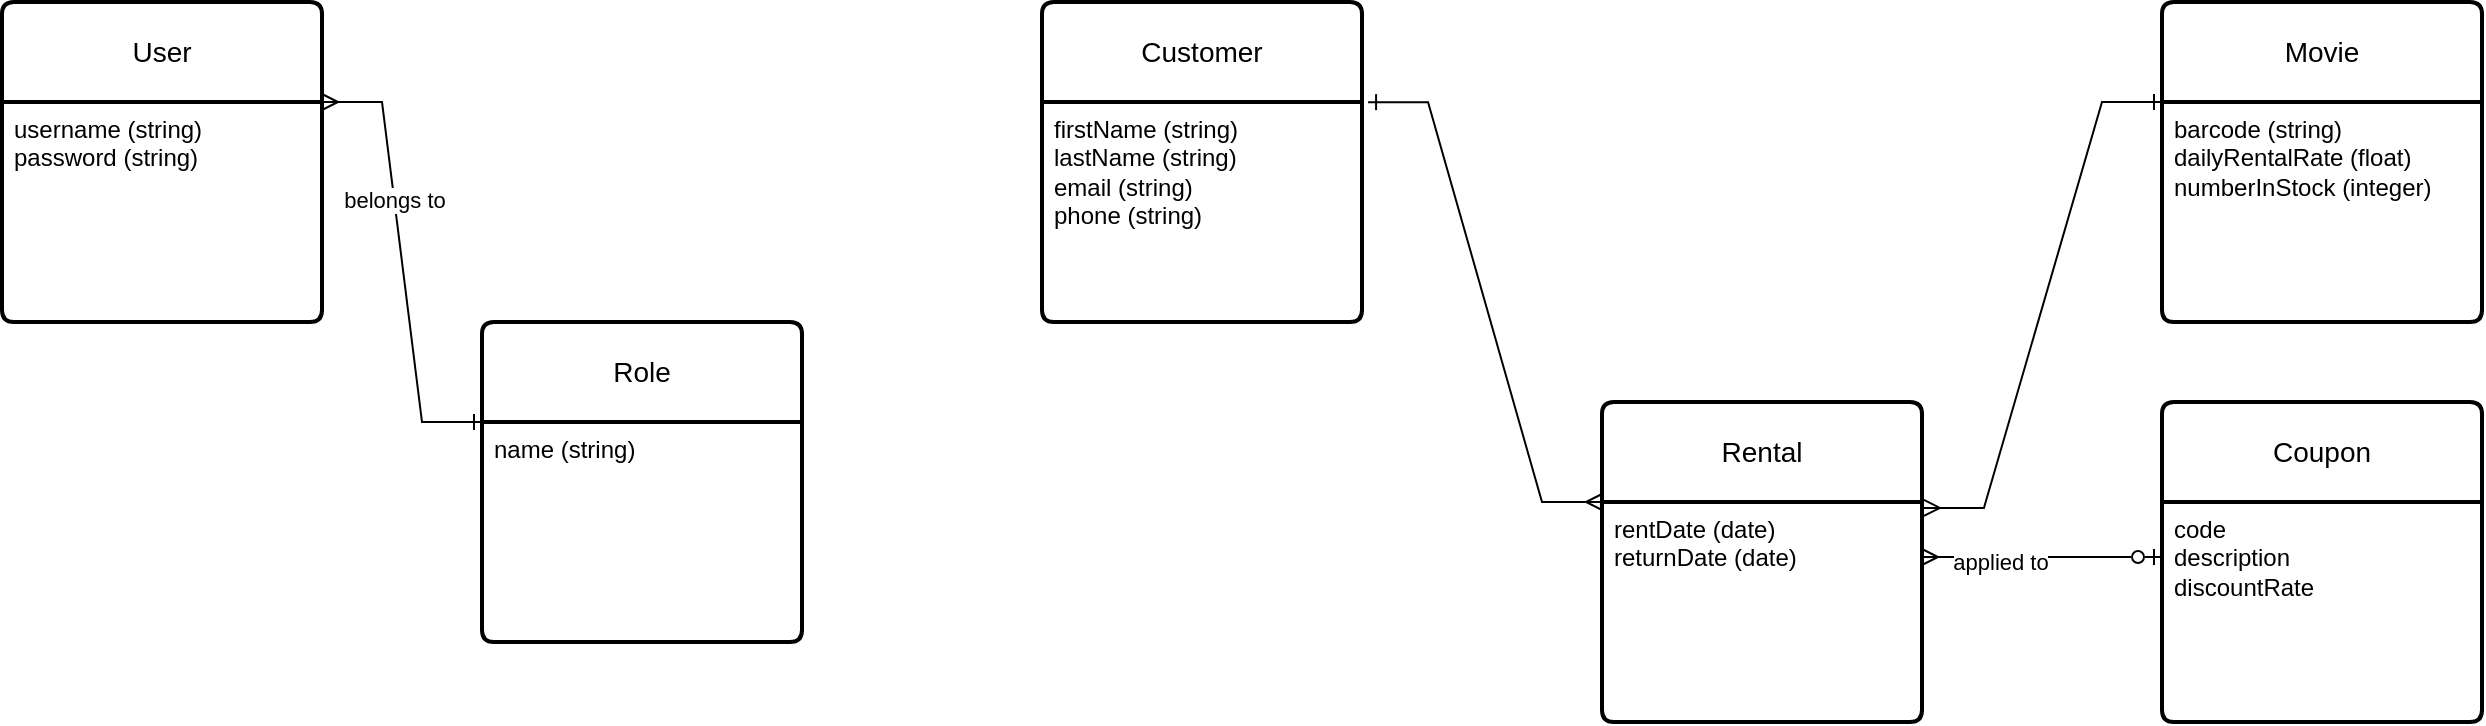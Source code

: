 <mxfile version="27.1.6">
  <diagram name="Page-1" id="iJsrHHqGiBe0oFIkWAg0">
    <mxGraphModel dx="1426" dy="785" grid="1" gridSize="10" guides="1" tooltips="1" connect="1" arrows="1" fold="1" page="1" pageScale="1" pageWidth="850" pageHeight="1100" math="0" shadow="0">
      <root>
        <mxCell id="0" />
        <mxCell id="1" parent="0" />
        <mxCell id="S5pIdJD9PPuddAFpVaeI-1" value="User" style="swimlane;childLayout=stackLayout;horizontal=1;startSize=50;horizontalStack=0;rounded=1;fontSize=14;fontStyle=0;strokeWidth=2;resizeParent=0;resizeLast=1;shadow=0;dashed=0;align=center;arcSize=4;whiteSpace=wrap;html=1;" vertex="1" parent="1">
          <mxGeometry x="80" y="80" width="160" height="160" as="geometry" />
        </mxCell>
        <mxCell id="S5pIdJD9PPuddAFpVaeI-2" value="username (string)&amp;nbsp;&lt;div&gt;password&lt;span style=&quot;background-color: transparent; color: light-dark(rgb(0, 0, 0), rgb(255, 255, 255));&quot;&gt;&amp;nbsp;&lt;/span&gt;&lt;span style=&quot;background-color: transparent; color: light-dark(rgb(0, 0, 0), rgb(255, 255, 255));&quot;&gt;(string)&lt;/span&gt;&lt;/div&gt;" style="align=left;strokeColor=none;fillColor=none;spacingLeft=4;spacingRight=4;fontSize=12;verticalAlign=top;resizable=0;rotatable=0;part=1;html=1;whiteSpace=wrap;" vertex="1" parent="S5pIdJD9PPuddAFpVaeI-1">
          <mxGeometry y="50" width="160" height="110" as="geometry" />
        </mxCell>
        <mxCell id="S5pIdJD9PPuddAFpVaeI-11" value="" style="edgeStyle=entityRelationEdgeStyle;fontSize=12;html=1;endArrow=ERone;startArrow=ERmany;rounded=0;exitX=1;exitY=0;exitDx=0;exitDy=0;entryX=0;entryY=0;entryDx=0;entryDy=0;endFill=0;" edge="1" parent="1" source="S5pIdJD9PPuddAFpVaeI-2" target="S5pIdJD9PPuddAFpVaeI-33">
          <mxGeometry width="100" height="100" relative="1" as="geometry">
            <mxPoint x="490" y="130" as="sourcePoint" />
            <mxPoint x="590" y="30" as="targetPoint" />
          </mxGeometry>
        </mxCell>
        <mxCell id="S5pIdJD9PPuddAFpVaeI-12" value="belongs to" style="edgeLabel;html=1;align=center;verticalAlign=middle;resizable=0;points=[];" vertex="1" connectable="0" parent="S5pIdJD9PPuddAFpVaeI-11">
          <mxGeometry x="-0.283" relative="1" as="geometry">
            <mxPoint as="offset" />
          </mxGeometry>
        </mxCell>
        <mxCell id="S5pIdJD9PPuddAFpVaeI-13" value="Customer" style="swimlane;childLayout=stackLayout;horizontal=1;startSize=50;horizontalStack=0;rounded=1;fontSize=14;fontStyle=0;strokeWidth=2;resizeParent=0;resizeLast=1;shadow=0;dashed=0;align=center;arcSize=4;whiteSpace=wrap;html=1;" vertex="1" parent="1">
          <mxGeometry x="600" y="80" width="160" height="160" as="geometry" />
        </mxCell>
        <mxCell id="S5pIdJD9PPuddAFpVaeI-14" value="firstName&amp;nbsp;(string)&lt;br&gt;&lt;div&gt;&lt;span style=&quot;background-color: transparent; color: light-dark(rgb(0, 0, 0), rgb(255, 255, 255));&quot;&gt;lastName&amp;nbsp;(string)&lt;/span&gt;&amp;nbsp;&lt;div&gt;email&lt;span style=&quot;background-color: transparent; color: light-dark(rgb(0, 0, 0), rgb(255, 255, 255));&quot;&gt;&amp;nbsp;&lt;/span&gt;&lt;span style=&quot;background-color: transparent; color: light-dark(rgb(0, 0, 0), rgb(255, 255, 255));&quot;&gt;(string)&lt;/span&gt;&lt;/div&gt;&lt;div&gt;phone&lt;span style=&quot;background-color: transparent; color: light-dark(rgb(0, 0, 0), rgb(255, 255, 255));&quot;&gt;&amp;nbsp;&lt;/span&gt;&lt;span style=&quot;background-color: transparent; color: light-dark(rgb(0, 0, 0), rgb(255, 255, 255));&quot;&gt;(string)&lt;/span&gt;&lt;/div&gt;&lt;/div&gt;" style="align=left;strokeColor=none;fillColor=none;spacingLeft=4;spacingRight=4;fontSize=12;verticalAlign=top;resizable=0;rotatable=0;part=1;html=1;whiteSpace=wrap;" vertex="1" parent="S5pIdJD9PPuddAFpVaeI-13">
          <mxGeometry y="50" width="160" height="110" as="geometry" />
        </mxCell>
        <mxCell id="S5pIdJD9PPuddAFpVaeI-15" value="Movie" style="swimlane;childLayout=stackLayout;horizontal=1;startSize=50;horizontalStack=0;rounded=1;fontSize=14;fontStyle=0;strokeWidth=2;resizeParent=0;resizeLast=1;shadow=0;dashed=0;align=center;arcSize=4;whiteSpace=wrap;html=1;" vertex="1" parent="1">
          <mxGeometry x="1160" y="80" width="160" height="160" as="geometry" />
        </mxCell>
        <mxCell id="S5pIdJD9PPuddAFpVaeI-16" value="barcode&amp;nbsp;(string)&lt;div&gt;dailyRentalRate (float)&lt;/div&gt;&lt;div&gt;numberInStock&lt;span style=&quot;background-color: transparent; color: light-dark(rgb(0, 0, 0), rgb(255, 255, 255));&quot;&gt;&amp;nbsp;&lt;/span&gt;&lt;span style=&quot;background-color: transparent; color: light-dark(rgb(0, 0, 0), rgb(255, 255, 255));&quot;&gt;(integer)&lt;/span&gt;&lt;/div&gt;" style="align=left;strokeColor=none;fillColor=none;spacingLeft=4;spacingRight=4;fontSize=12;verticalAlign=top;resizable=0;rotatable=0;part=1;html=1;whiteSpace=wrap;" vertex="1" parent="S5pIdJD9PPuddAFpVaeI-15">
          <mxGeometry y="50" width="160" height="110" as="geometry" />
        </mxCell>
        <mxCell id="S5pIdJD9PPuddAFpVaeI-21" value="Rental" style="swimlane;childLayout=stackLayout;horizontal=1;startSize=50;horizontalStack=0;rounded=1;fontSize=14;fontStyle=0;strokeWidth=2;resizeParent=0;resizeLast=1;shadow=0;dashed=0;align=center;arcSize=4;whiteSpace=wrap;html=1;" vertex="1" parent="1">
          <mxGeometry x="880" y="280" width="160" height="160" as="geometry" />
        </mxCell>
        <mxCell id="S5pIdJD9PPuddAFpVaeI-22" value="rentDate (date)&lt;div&gt;returnDate (date)&lt;/div&gt;" style="align=left;strokeColor=none;fillColor=none;spacingLeft=4;spacingRight=4;fontSize=12;verticalAlign=top;resizable=0;rotatable=0;part=1;html=1;whiteSpace=wrap;" vertex="1" parent="S5pIdJD9PPuddAFpVaeI-21">
          <mxGeometry y="50" width="160" height="110" as="geometry" />
        </mxCell>
        <mxCell id="S5pIdJD9PPuddAFpVaeI-23" value="" style="edgeStyle=entityRelationEdgeStyle;fontSize=12;html=1;endArrow=ERmany;startArrow=ERone;rounded=0;exitX=1.019;exitY=0.313;exitDx=0;exitDy=0;exitPerimeter=0;entryX=0;entryY=0;entryDx=0;entryDy=0;startFill=0;" edge="1" parent="1" source="S5pIdJD9PPuddAFpVaeI-13" target="S5pIdJD9PPuddAFpVaeI-22">
          <mxGeometry width="100" height="100" relative="1" as="geometry">
            <mxPoint x="860" y="460" as="sourcePoint" />
            <mxPoint x="960" y="360" as="targetPoint" />
          </mxGeometry>
        </mxCell>
        <mxCell id="S5pIdJD9PPuddAFpVaeI-24" value="" style="edgeStyle=entityRelationEdgeStyle;fontSize=12;html=1;endArrow=ERone;startArrow=ERmany;rounded=0;entryX=0;entryY=0;entryDx=0;entryDy=0;exitX=1.006;exitY=0.331;exitDx=0;exitDy=0;exitPerimeter=0;endFill=0;" edge="1" parent="1" source="S5pIdJD9PPuddAFpVaeI-21" target="S5pIdJD9PPuddAFpVaeI-16">
          <mxGeometry width="100" height="100" relative="1" as="geometry">
            <mxPoint x="950" y="230" as="sourcePoint" />
            <mxPoint x="1050" y="130" as="targetPoint" />
          </mxGeometry>
        </mxCell>
        <mxCell id="S5pIdJD9PPuddAFpVaeI-25" value="Coupon" style="swimlane;childLayout=stackLayout;horizontal=1;startSize=50;horizontalStack=0;rounded=1;fontSize=14;fontStyle=0;strokeWidth=2;resizeParent=0;resizeLast=1;shadow=0;dashed=0;align=center;arcSize=4;whiteSpace=wrap;html=1;" vertex="1" parent="1">
          <mxGeometry x="1160" y="280" width="160" height="160" as="geometry" />
        </mxCell>
        <mxCell id="S5pIdJD9PPuddAFpVaeI-26" value="code&amp;nbsp;&lt;div&gt;description&lt;/div&gt;&lt;div&gt;discountRate&lt;/div&gt;" style="align=left;strokeColor=none;fillColor=none;spacingLeft=4;spacingRight=4;fontSize=12;verticalAlign=top;resizable=0;rotatable=0;part=1;html=1;whiteSpace=wrap;" vertex="1" parent="S5pIdJD9PPuddAFpVaeI-25">
          <mxGeometry y="50" width="160" height="110" as="geometry" />
        </mxCell>
        <mxCell id="S5pIdJD9PPuddAFpVaeI-29" value="" style="edgeStyle=entityRelationEdgeStyle;fontSize=12;html=1;endArrow=ERzeroToOne;startArrow=ERmany;rounded=0;exitX=1;exitY=0.25;exitDx=0;exitDy=0;entryX=0;entryY=0.25;entryDx=0;entryDy=0;endFill=0;" edge="1" parent="1" source="S5pIdJD9PPuddAFpVaeI-22" target="S5pIdJD9PPuddAFpVaeI-26">
          <mxGeometry width="100" height="100" relative="1" as="geometry">
            <mxPoint x="1030" y="490" as="sourcePoint" />
            <mxPoint x="1130" y="390" as="targetPoint" />
          </mxGeometry>
        </mxCell>
        <mxCell id="S5pIdJD9PPuddAFpVaeI-30" value="applied to" style="edgeLabel;html=1;align=center;verticalAlign=middle;resizable=0;points=[];" vertex="1" connectable="0" parent="S5pIdJD9PPuddAFpVaeI-29">
          <mxGeometry x="-0.35" y="-1" relative="1" as="geometry">
            <mxPoint y="1" as="offset" />
          </mxGeometry>
        </mxCell>
        <mxCell id="S5pIdJD9PPuddAFpVaeI-32" value="Role" style="swimlane;childLayout=stackLayout;horizontal=1;startSize=50;horizontalStack=0;rounded=1;fontSize=14;fontStyle=0;strokeWidth=2;resizeParent=0;resizeLast=1;shadow=0;dashed=0;align=center;arcSize=4;whiteSpace=wrap;html=1;" vertex="1" parent="1">
          <mxGeometry x="320" y="240" width="160" height="160" as="geometry" />
        </mxCell>
        <mxCell id="S5pIdJD9PPuddAFpVaeI-33" value="name&amp;nbsp;(string)" style="align=left;strokeColor=none;fillColor=none;spacingLeft=4;spacingRight=4;fontSize=12;verticalAlign=top;resizable=0;rotatable=0;part=1;html=1;whiteSpace=wrap;" vertex="1" parent="S5pIdJD9PPuddAFpVaeI-32">
          <mxGeometry y="50" width="160" height="110" as="geometry" />
        </mxCell>
      </root>
    </mxGraphModel>
  </diagram>
</mxfile>

